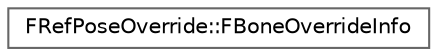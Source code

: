 digraph "Graphical Class Hierarchy"
{
 // INTERACTIVE_SVG=YES
 // LATEX_PDF_SIZE
  bgcolor="transparent";
  edge [fontname=Helvetica,fontsize=10,labelfontname=Helvetica,labelfontsize=10];
  node [fontname=Helvetica,fontsize=10,shape=box,height=0.2,width=0.4];
  rankdir="LR";
  Node0 [id="Node000000",label="FRefPoseOverride::FBoneOverrideInfo",height=0.2,width=0.4,color="grey40", fillcolor="white", style="filled",URL="$d7/dad/structFRefPoseOverride_1_1FBoneOverrideInfo.html",tooltip=" "];
}
